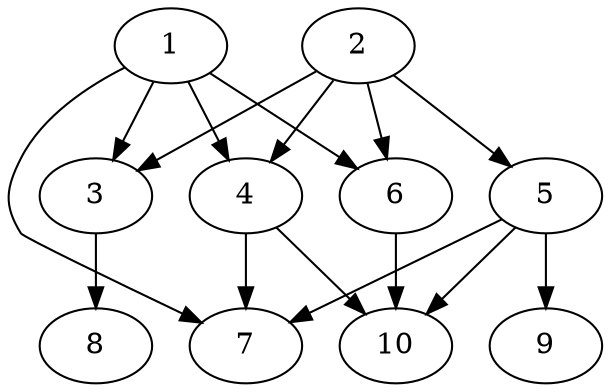 // DAG automatically generated by daggen at Tue Jul 18 11:30:58 2017
// ./daggen --dot -n 10 --fat 0.5 --regular 0.8 --density 0.8 --jump 2 
digraph G {
  1 [size="13151343588", alpha="0.19"]
  1 -> 3 [size ="838860800"]
  1 -> 4 [size ="838860800"]
  1 -> 6 [size ="838860800"]
  1 -> 7 [size ="838860800"]
  2 [size="1073741824000", alpha="0.04"]
  2 -> 3 [size ="838860800"]
  2 -> 4 [size ="838860800"]
  2 -> 5 [size ="838860800"]
  2 -> 6 [size ="838860800"]
  3 [size="68719476736", alpha="0.10"]
  3 -> 8 [size ="134217728"]
  4 [size="10044600514", alpha="0.02"]
  4 -> 7 [size ="411041792"]
  4 -> 10 [size ="411041792"]
  5 [size="782757789696", alpha="0.19"]
  5 -> 7 [size ="679477248"]
  5 -> 9 [size ="679477248"]
  5 -> 10 [size ="679477248"]
  6 [size="10439619926", alpha="0.10"]
  6 -> 10 [size ="411041792"]
  7 [size="506780594652", alpha="0.18"]
  8 [size="1851775220", alpha="0.04"]
  9 [size="1739358755", alpha="0.03"]
  10 [size="141566707680", alpha="0.19"]
}
